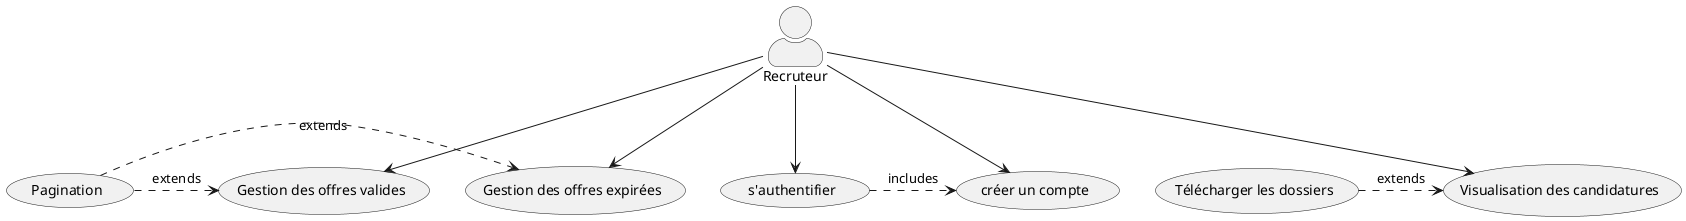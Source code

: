 @startuml Rectruteur
skinparam actorStyle awesome
actor Recruteur as "Recruteur"




Recruteur --> (Gestion des offres valides)
Recruteur --> (Gestion des offres expirées)
(Pagination).> (Gestion des offres valides) : extends
(Pagination).> (Gestion des offres expirées) : extends

Recruteur --> (créer un compte)
Recruteur --> (s'authentifier)
(s'authentifier) .> (créer un compte) : includes

Recruteur --> (Visualisation des candidatures)
(Télécharger les dossiers) .> (Visualisation des candidatures) : extends


@enduml
